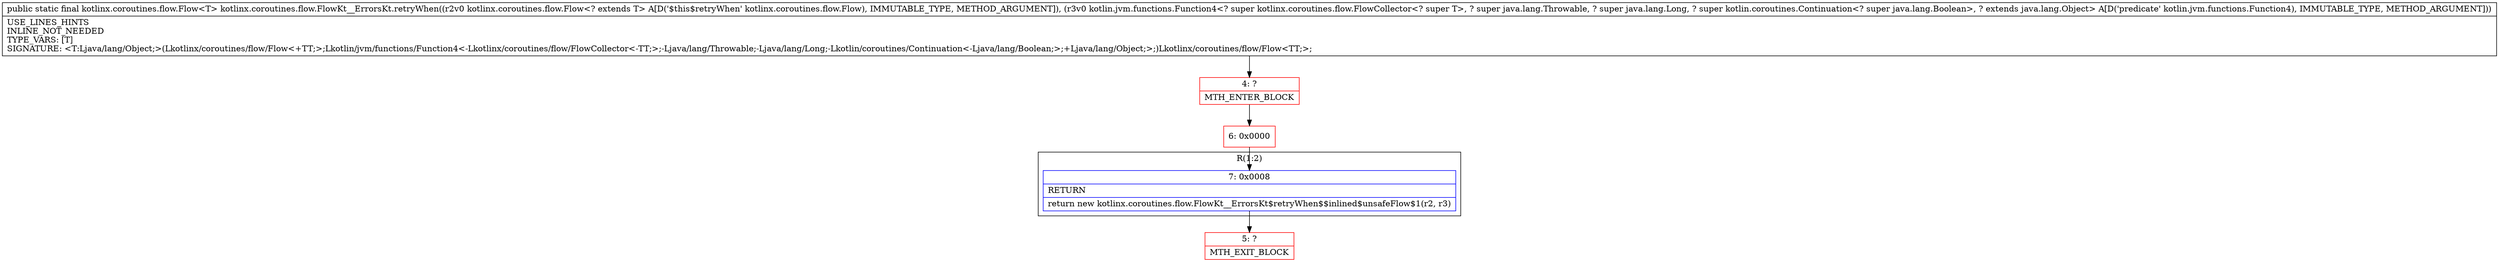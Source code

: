 digraph "CFG forkotlinx.coroutines.flow.FlowKt__ErrorsKt.retryWhen(Lkotlinx\/coroutines\/flow\/Flow;Lkotlin\/jvm\/functions\/Function4;)Lkotlinx\/coroutines\/flow\/Flow;" {
subgraph cluster_Region_788254362 {
label = "R(1:2)";
node [shape=record,color=blue];
Node_7 [shape=record,label="{7\:\ 0x0008|RETURN\l|return new kotlinx.coroutines.flow.FlowKt__ErrorsKt$retryWhen$$inlined$unsafeFlow$1(r2, r3)\l}"];
}
Node_4 [shape=record,color=red,label="{4\:\ ?|MTH_ENTER_BLOCK\l}"];
Node_6 [shape=record,color=red,label="{6\:\ 0x0000}"];
Node_5 [shape=record,color=red,label="{5\:\ ?|MTH_EXIT_BLOCK\l}"];
MethodNode[shape=record,label="{public static final kotlinx.coroutines.flow.Flow\<T\> kotlinx.coroutines.flow.FlowKt__ErrorsKt.retryWhen((r2v0 kotlinx.coroutines.flow.Flow\<? extends T\> A[D('$this$retryWhen' kotlinx.coroutines.flow.Flow), IMMUTABLE_TYPE, METHOD_ARGUMENT]), (r3v0 kotlin.jvm.functions.Function4\<? super kotlinx.coroutines.flow.FlowCollector\<? super T\>, ? super java.lang.Throwable, ? super java.lang.Long, ? super kotlin.coroutines.Continuation\<? super java.lang.Boolean\>, ? extends java.lang.Object\> A[D('predicate' kotlin.jvm.functions.Function4), IMMUTABLE_TYPE, METHOD_ARGUMENT]))  | USE_LINES_HINTS\lINLINE_NOT_NEEDED\lTYPE_VARS: [T]\lSIGNATURE: \<T:Ljava\/lang\/Object;\>(Lkotlinx\/coroutines\/flow\/Flow\<+TT;\>;Lkotlin\/jvm\/functions\/Function4\<\-Lkotlinx\/coroutines\/flow\/FlowCollector\<\-TT;\>;\-Ljava\/lang\/Throwable;\-Ljava\/lang\/Long;\-Lkotlin\/coroutines\/Continuation\<\-Ljava\/lang\/Boolean;\>;+Ljava\/lang\/Object;\>;)Lkotlinx\/coroutines\/flow\/Flow\<TT;\>;\l}"];
MethodNode -> Node_4;Node_7 -> Node_5;
Node_4 -> Node_6;
Node_6 -> Node_7;
}

